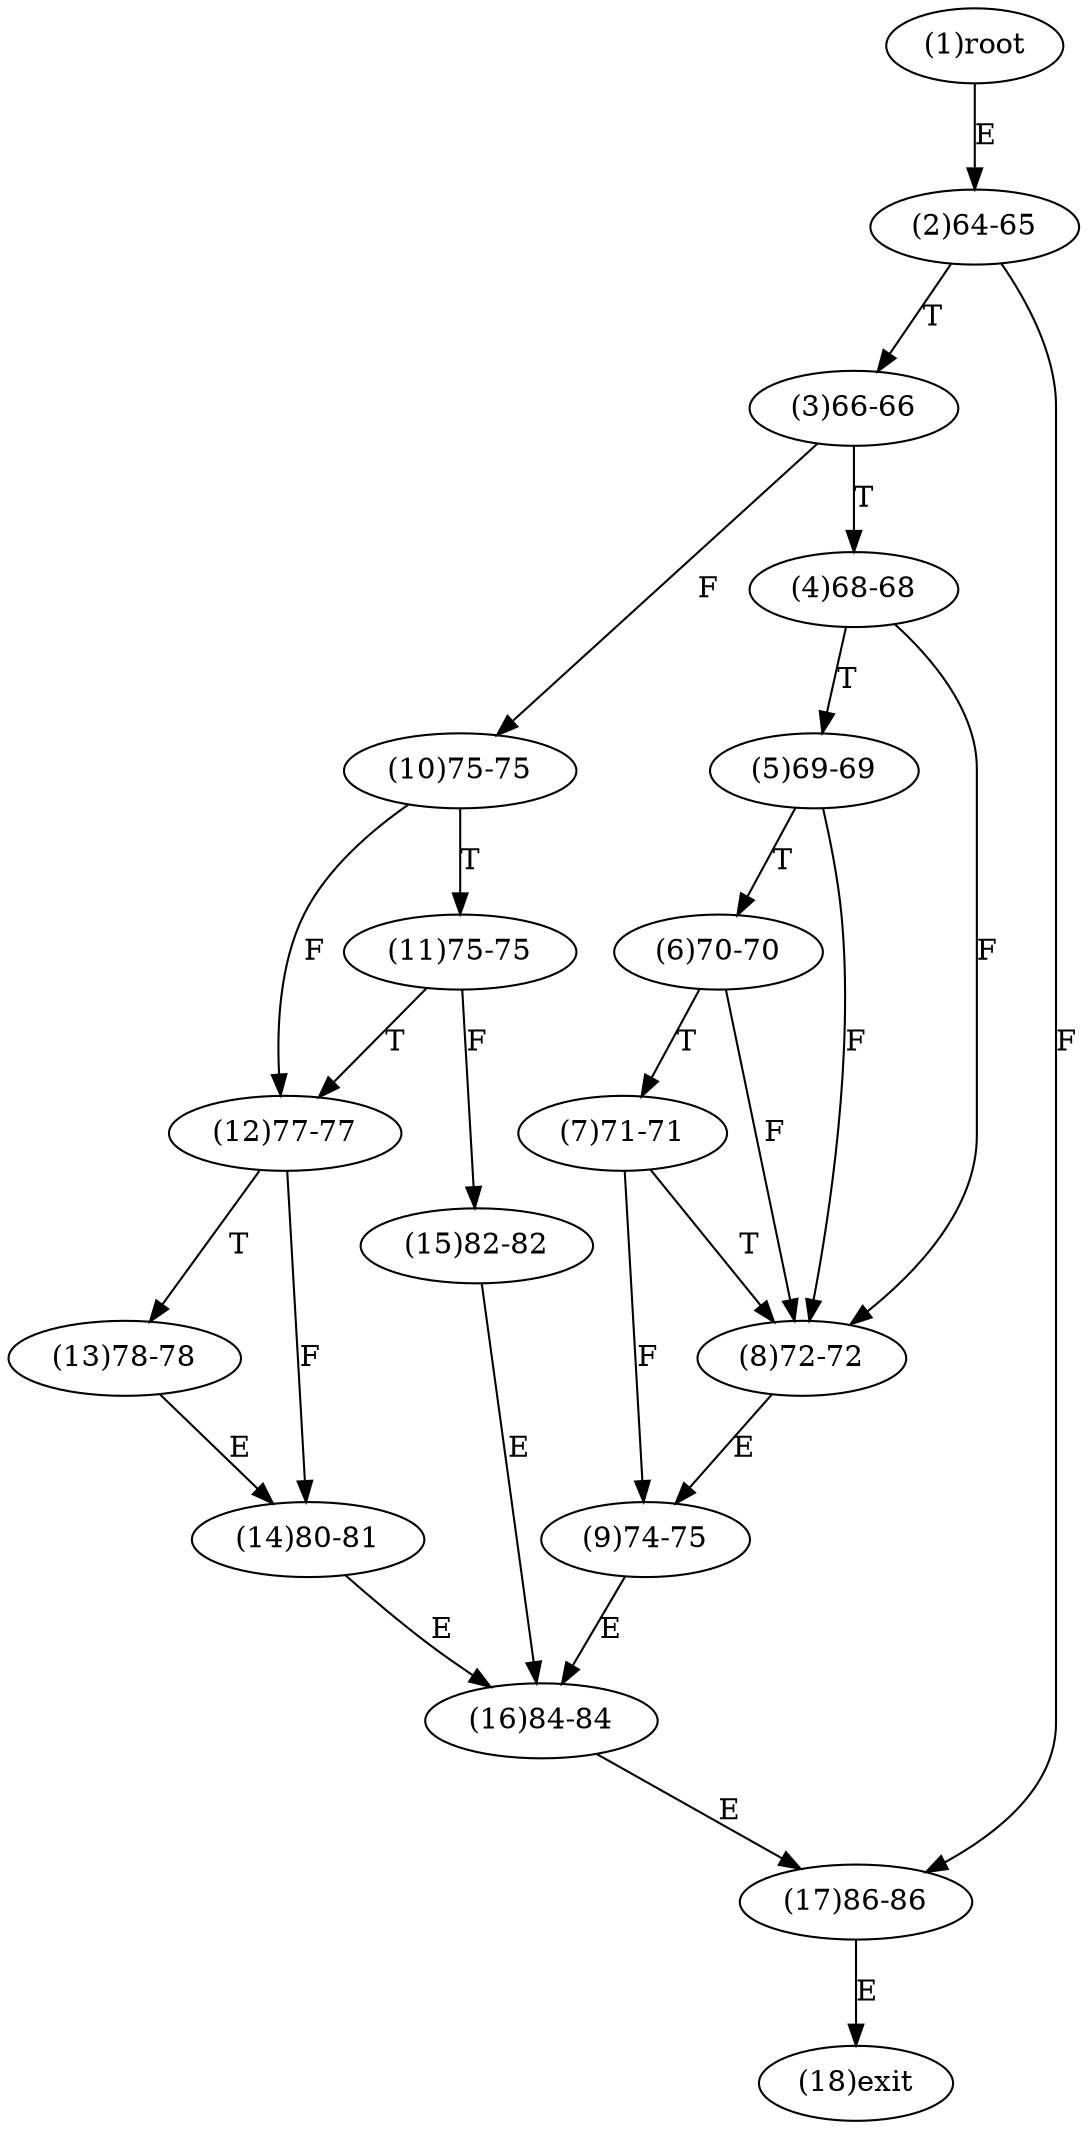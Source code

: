 digraph "" { 
1[ label="(1)root"];
2[ label="(2)64-65"];
3[ label="(3)66-66"];
4[ label="(4)68-68"];
5[ label="(5)69-69"];
6[ label="(6)70-70"];
7[ label="(7)71-71"];
8[ label="(8)72-72"];
9[ label="(9)74-75"];
10[ label="(10)75-75"];
11[ label="(11)75-75"];
12[ label="(12)77-77"];
13[ label="(13)78-78"];
14[ label="(14)80-81"];
15[ label="(15)82-82"];
17[ label="(17)86-86"];
16[ label="(16)84-84"];
18[ label="(18)exit"];
1->2[ label="E"];
2->17[ label="F"];
2->3[ label="T"];
3->10[ label="F"];
3->4[ label="T"];
4->8[ label="F"];
4->5[ label="T"];
5->8[ label="F"];
5->6[ label="T"];
6->8[ label="F"];
6->7[ label="T"];
7->9[ label="F"];
7->8[ label="T"];
8->9[ label="E"];
9->16[ label="E"];
10->12[ label="F"];
10->11[ label="T"];
11->15[ label="F"];
11->12[ label="T"];
12->14[ label="F"];
12->13[ label="T"];
13->14[ label="E"];
14->16[ label="E"];
15->16[ label="E"];
16->17[ label="E"];
17->18[ label="E"];
}